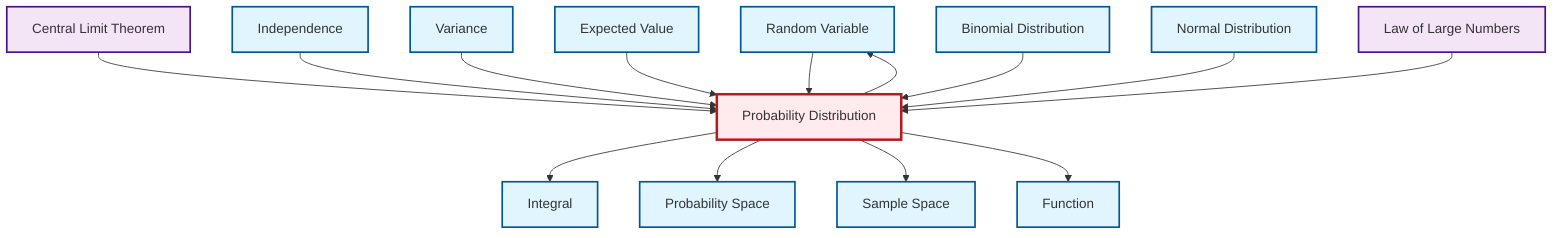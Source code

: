 graph TD
    classDef definition fill:#e1f5fe,stroke:#01579b,stroke-width:2px
    classDef theorem fill:#f3e5f5,stroke:#4a148c,stroke-width:2px
    classDef axiom fill:#fff3e0,stroke:#e65100,stroke-width:2px
    classDef example fill:#e8f5e9,stroke:#1b5e20,stroke-width:2px
    classDef current fill:#ffebee,stroke:#b71c1c,stroke-width:3px
    def-function["Function"]:::definition
    def-random-variable["Random Variable"]:::definition
    def-integral["Integral"]:::definition
    thm-central-limit["Central Limit Theorem"]:::theorem
    def-normal-distribution["Normal Distribution"]:::definition
    def-independence["Independence"]:::definition
    def-probability-space["Probability Space"]:::definition
    def-probability-distribution["Probability Distribution"]:::definition
    def-expectation["Expected Value"]:::definition
    thm-law-of-large-numbers["Law of Large Numbers"]:::theorem
    def-sample-space["Sample Space"]:::definition
    def-binomial-distribution["Binomial Distribution"]:::definition
    def-variance["Variance"]:::definition
    thm-central-limit --> def-probability-distribution
    def-probability-distribution --> def-integral
    def-independence --> def-probability-distribution
    def-probability-distribution --> def-probability-space
    def-random-variable --> def-probability-distribution
    def-variance --> def-probability-distribution
    def-probability-distribution --> def-sample-space
    def-expectation --> def-probability-distribution
    def-binomial-distribution --> def-probability-distribution
    def-normal-distribution --> def-probability-distribution
    def-probability-distribution --> def-random-variable
    thm-law-of-large-numbers --> def-probability-distribution
    def-probability-distribution --> def-function
    class def-probability-distribution current